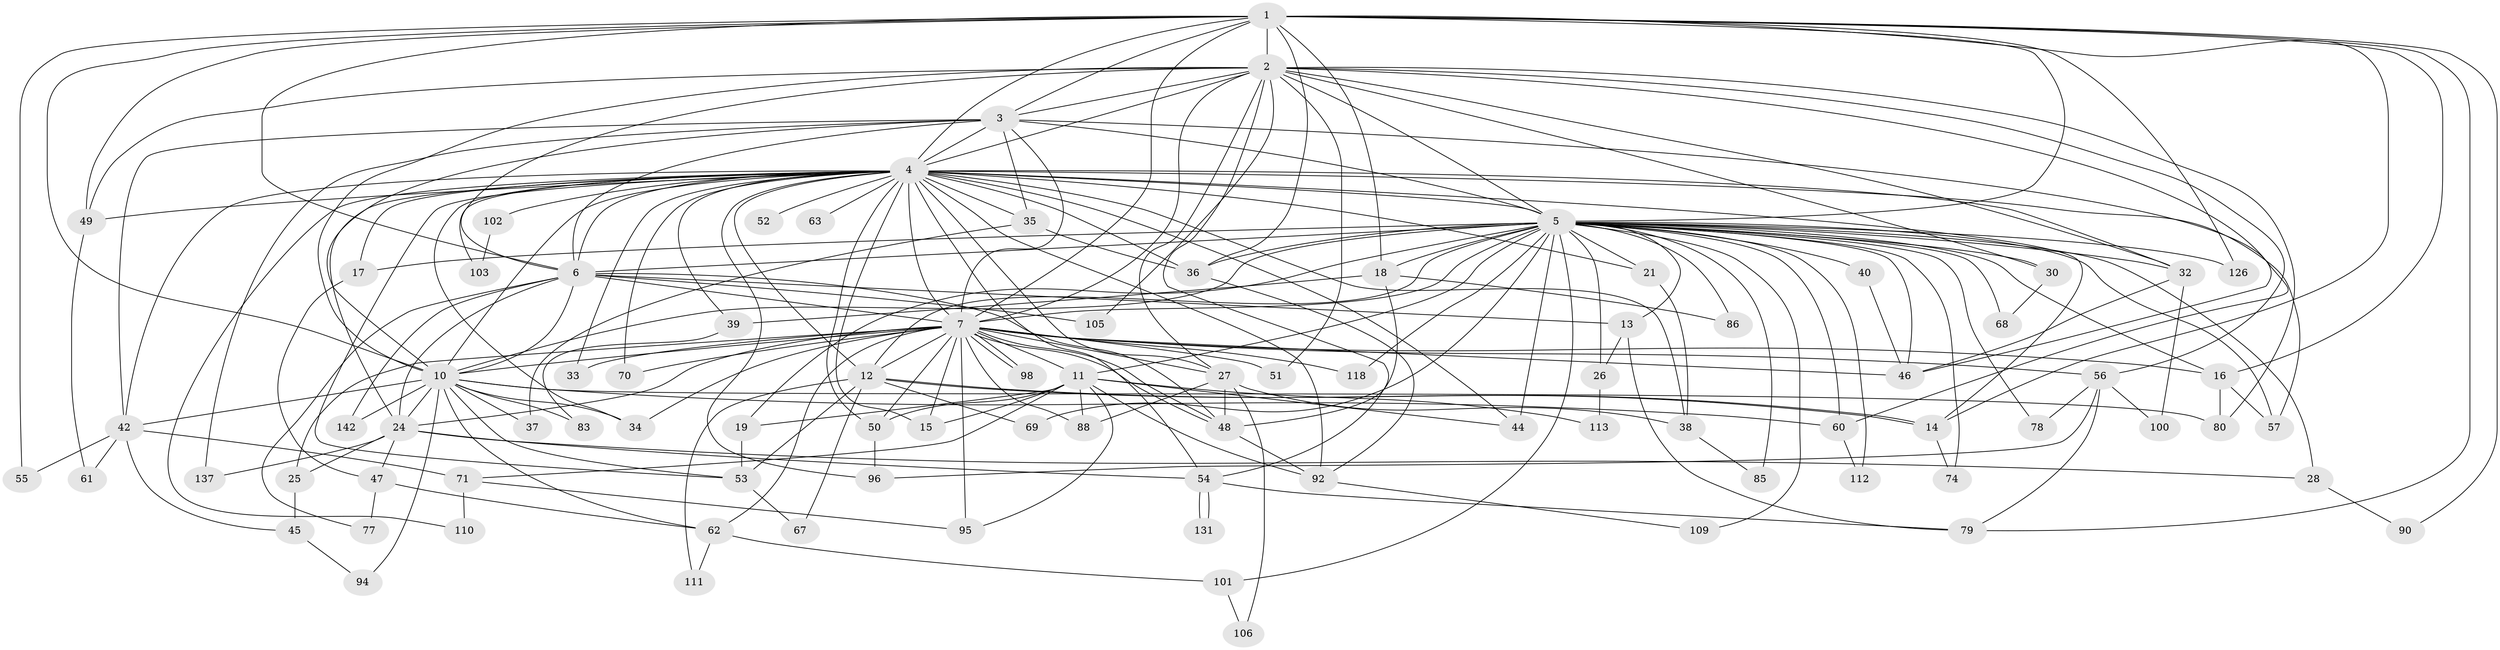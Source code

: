 // original degree distribution, {19: 0.013605442176870748, 14: 0.006802721088435374, 23: 0.006802721088435374, 25: 0.006802721088435374, 16: 0.006802721088435374, 31: 0.006802721088435374, 39: 0.006802721088435374, 28: 0.006802721088435374, 20: 0.006802721088435374, 11: 0.006802721088435374, 8: 0.013605442176870748, 4: 0.1292517006802721, 3: 0.2108843537414966, 5: 0.05442176870748299, 2: 0.4965986394557823, 9: 0.006802721088435374, 7: 0.006802721088435374, 6: 0.006802721088435374}
// Generated by graph-tools (version 1.1) at 2025/17/03/04/25 18:17:45]
// undirected, 88 vertices, 221 edges
graph export_dot {
graph [start="1"]
  node [color=gray90,style=filled];
  1;
  2;
  3;
  4 [super="+65+144+107+116+8"];
  5 [super="+64+9+58+141"];
  6 [super="+104"];
  7 [super="+22+23+89+59"];
  10;
  11;
  12 [super="+76+29"];
  13;
  14 [super="+73"];
  15 [super="+31"];
  16 [super="+108"];
  17;
  18;
  19 [super="+20+124"];
  21;
  24;
  25;
  26;
  27 [super="+120"];
  28;
  30;
  32;
  33;
  34 [super="+82"];
  35;
  36 [super="+41"];
  37;
  38 [super="+125"];
  39;
  40;
  42;
  44 [super="+136"];
  45;
  46 [super="+133"];
  47;
  48 [super="+114+84"];
  49 [super="+99"];
  50 [super="+93+122"];
  51;
  52;
  53 [super="+115"];
  54 [super="+72"];
  55;
  56 [super="+81+75"];
  57;
  60 [super="+121"];
  61;
  62 [super="+66"];
  63 [super="+91"];
  67;
  68;
  69;
  70;
  71;
  74;
  77;
  78;
  79 [super="+129"];
  80;
  83;
  85 [super="+128"];
  86;
  88;
  90;
  92;
  94;
  95 [super="+138"];
  96;
  98;
  100;
  101;
  102;
  103;
  105;
  106;
  109;
  110;
  111;
  112;
  113;
  118;
  126;
  131;
  137;
  142;
  1 -- 2;
  1 -- 3;
  1 -- 4 [weight=3];
  1 -- 5 [weight=2];
  1 -- 6;
  1 -- 7;
  1 -- 10;
  1 -- 16;
  1 -- 18;
  1 -- 55;
  1 -- 79;
  1 -- 90;
  1 -- 126;
  1 -- 49;
  1 -- 14;
  1 -- 36;
  2 -- 3;
  2 -- 4 [weight=2];
  2 -- 5 [weight=2];
  2 -- 6;
  2 -- 7;
  2 -- 10;
  2 -- 27;
  2 -- 30;
  2 -- 32;
  2 -- 46;
  2 -- 49;
  2 -- 51;
  2 -- 54;
  2 -- 56;
  2 -- 80;
  2 -- 105;
  3 -- 4 [weight=3];
  3 -- 5 [weight=2];
  3 -- 6;
  3 -- 7;
  3 -- 10;
  3 -- 35;
  3 -- 42;
  3 -- 137;
  3 -- 60;
  4 -- 5 [weight=7];
  4 -- 6 [weight=3];
  4 -- 7 [weight=5];
  4 -- 10 [weight=2];
  4 -- 21;
  4 -- 34;
  4 -- 35;
  4 -- 53;
  4 -- 57;
  4 -- 63 [weight=3];
  4 -- 70;
  4 -- 38;
  4 -- 15;
  4 -- 24;
  4 -- 12;
  4 -- 14;
  4 -- 17;
  4 -- 27;
  4 -- 92;
  4 -- 32;
  4 -- 33;
  4 -- 96;
  4 -- 36;
  4 -- 102;
  4 -- 39;
  4 -- 103;
  4 -- 42;
  4 -- 44;
  4 -- 110;
  4 -- 49;
  4 -- 50;
  4 -- 52;
  4 -- 54;
  5 -- 6 [weight=2];
  5 -- 7 [weight=3];
  5 -- 10 [weight=2];
  5 -- 12;
  5 -- 16;
  5 -- 21;
  5 -- 28;
  5 -- 30;
  5 -- 36 [weight=2];
  5 -- 40 [weight=3];
  5 -- 44;
  5 -- 57;
  5 -- 101;
  5 -- 112;
  5 -- 68;
  5 -- 69;
  5 -- 109;
  5 -- 11;
  5 -- 74;
  5 -- 13;
  5 -- 78;
  5 -- 17 [weight=2];
  5 -- 18;
  5 -- 19;
  5 -- 85 [weight=2];
  5 -- 26;
  5 -- 32;
  5 -- 46;
  5 -- 118;
  5 -- 60;
  5 -- 126;
  5 -- 86;
  6 -- 7;
  6 -- 10;
  6 -- 13;
  6 -- 24;
  6 -- 77;
  6 -- 105;
  6 -- 142;
  6 -- 48;
  7 -- 10;
  7 -- 11;
  7 -- 12 [weight=2];
  7 -- 15;
  7 -- 25;
  7 -- 33;
  7 -- 48;
  7 -- 48;
  7 -- 51;
  7 -- 56 [weight=2];
  7 -- 62;
  7 -- 70;
  7 -- 98;
  7 -- 98;
  7 -- 34;
  7 -- 50;
  7 -- 118;
  7 -- 27;
  7 -- 46;
  7 -- 95;
  7 -- 16;
  7 -- 24;
  7 -- 88;
  10 -- 24;
  10 -- 34;
  10 -- 37;
  10 -- 42;
  10 -- 53;
  10 -- 60;
  10 -- 80;
  10 -- 83;
  10 -- 94;
  10 -- 142;
  10 -- 62;
  11 -- 15;
  11 -- 44;
  11 -- 50;
  11 -- 71;
  11 -- 88;
  11 -- 92;
  11 -- 95;
  11 -- 113;
  11 -- 19;
  12 -- 14;
  12 -- 14;
  12 -- 69;
  12 -- 111;
  12 -- 53;
  12 -- 67;
  13 -- 26;
  13 -- 79;
  14 -- 74;
  16 -- 57;
  16 -- 80;
  17 -- 47;
  18 -- 39;
  18 -- 86;
  18 -- 48;
  19 -- 53;
  21 -- 38;
  24 -- 25;
  24 -- 28;
  24 -- 47;
  24 -- 137;
  24 -- 54;
  25 -- 45;
  26 -- 113;
  27 -- 38;
  27 -- 106;
  27 -- 88;
  27 -- 48;
  28 -- 90;
  30 -- 68;
  32 -- 46;
  32 -- 100;
  35 -- 36;
  35 -- 37;
  36 -- 92;
  38 -- 85;
  39 -- 83;
  40 -- 46;
  42 -- 45;
  42 -- 55;
  42 -- 61;
  42 -- 71;
  45 -- 94;
  47 -- 62;
  47 -- 77;
  48 -- 92;
  49 -- 61;
  50 -- 96;
  53 -- 67;
  54 -- 131;
  54 -- 131;
  54 -- 79;
  56 -- 78;
  56 -- 100;
  56 -- 79;
  56 -- 96;
  60 -- 112;
  62 -- 101;
  62 -- 111;
  71 -- 95;
  71 -- 110;
  92 -- 109;
  101 -- 106;
  102 -- 103;
}
